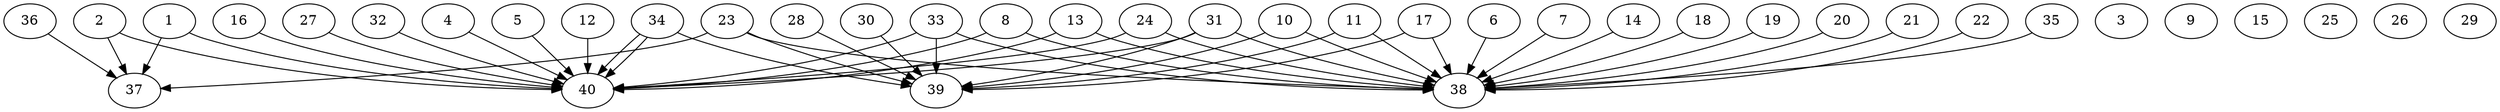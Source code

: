 // DAG automatically generated by daggen at Thu Oct  3 14:06:49 2019
// ./daggen --dot -n 40 --ccr 0.5 --fat 0.9 --regular 0.5 --density 0.6 --mindata 5242880 --maxdata 52428800 
digraph G {
  1 [size="45060096", alpha="0.13", expect_size="22530048"] 
  1 -> 37 [size ="22530048"]
  1 -> 40 [size ="22530048"]
  2 [size="44654592", alpha="0.10", expect_size="22327296"] 
  2 -> 37 [size ="22327296"]
  2 -> 40 [size ="22327296"]
  3 [size="48642048", alpha="0.20", expect_size="24321024"] 
  4 [size="65173504", alpha="0.10", expect_size="32586752"] 
  4 -> 40 [size ="32586752"]
  5 [size="63260672", alpha="0.18", expect_size="31630336"] 
  5 -> 40 [size ="31630336"]
  6 [size="68370432", alpha="0.02", expect_size="34185216"] 
  6 -> 38 [size ="34185216"]
  7 [size="45615104", alpha="0.13", expect_size="22807552"] 
  7 -> 38 [size ="22807552"]
  8 [size="66840576", alpha="0.13", expect_size="33420288"] 
  8 -> 38 [size ="33420288"]
  8 -> 40 [size ="33420288"]
  9 [size="38182912", alpha="0.09", expect_size="19091456"] 
  10 [size="98256896", alpha="0.06", expect_size="49128448"] 
  10 -> 38 [size ="49128448"]
  10 -> 39 [size ="49128448"]
  11 [size="19089408", alpha="0.03", expect_size="9544704"] 
  11 -> 38 [size ="9544704"]
  11 -> 39 [size ="9544704"]
  12 [size="82507776", alpha="0.00", expect_size="41253888"] 
  12 -> 40 [size ="41253888"]
  13 [size="36438016", alpha="0.12", expect_size="18219008"] 
  13 -> 38 [size ="18219008"]
  13 -> 40 [size ="18219008"]
  14 [size="34170880", alpha="0.02", expect_size="17085440"] 
  14 -> 38 [size ="17085440"]
  15 [size="81348608", alpha="0.06", expect_size="40674304"] 
  16 [size="72380416", alpha="0.14", expect_size="36190208"] 
  16 -> 40 [size ="36190208"]
  17 [size="79998976", alpha="0.12", expect_size="39999488"] 
  17 -> 38 [size ="39999488"]
  17 -> 39 [size ="39999488"]
  18 [size="47794176", alpha="0.18", expect_size="23897088"] 
  18 -> 38 [size ="23897088"]
  19 [size="13473792", alpha="0.17", expect_size="6736896"] 
  19 -> 38 [size ="6736896"]
  20 [size="55562240", alpha="0.08", expect_size="27781120"] 
  20 -> 38 [size ="27781120"]
  21 [size="83050496", alpha="0.06", expect_size="41525248"] 
  21 -> 38 [size ="41525248"]
  22 [size="96325632", alpha="0.11", expect_size="48162816"] 
  22 -> 38 [size ="48162816"]
  23 [size="98359296", alpha="0.04", expect_size="49179648"] 
  23 -> 37 [size ="49179648"]
  23 -> 38 [size ="49179648"]
  23 -> 39 [size ="49179648"]
  24 [size="62322688", alpha="0.09", expect_size="31161344"] 
  24 -> 38 [size ="31161344"]
  24 -> 40 [size ="31161344"]
  25 [size="72171520", alpha="0.05", expect_size="36085760"] 
  26 [size="98752512", alpha="0.13", expect_size="49376256"] 
  27 [size="70690816", alpha="0.09", expect_size="35345408"] 
  27 -> 40 [size ="35345408"]
  28 [size="32360448", alpha="0.17", expect_size="16180224"] 
  28 -> 39 [size ="16180224"]
  29 [size="24891392", alpha="0.11", expect_size="12445696"] 
  30 [size="104542208", alpha="0.03", expect_size="52271104"] 
  30 -> 39 [size ="52271104"]
  31 [size="45797376", alpha="0.17", expect_size="22898688"] 
  31 -> 38 [size ="22898688"]
  31 -> 39 [size ="22898688"]
  31 -> 40 [size ="22898688"]
  32 [size="71976960", alpha="0.06", expect_size="35988480"] 
  32 -> 40 [size ="35988480"]
  33 [size="28506112", alpha="0.01", expect_size="14253056"] 
  33 -> 38 [size ="14253056"]
  33 -> 39 [size ="14253056"]
  33 -> 40 [size ="14253056"]
  34 [size="47915008", alpha="0.01", expect_size="23957504"] 
  34 -> 39 [size ="23957504"]
  34 -> 40 [size ="23957504"]
  34 -> 40 [size ="23957504"]
  35 [size="90519552", alpha="0.16", expect_size="45259776"] 
  35 -> 38 [size ="45259776"]
  36 [size="20353024", alpha="0.04", expect_size="10176512"] 
  36 -> 37 [size ="10176512"]
  37 [size="84043776", alpha="0.06", expect_size="42021888"] 
  38 [size="33609728", alpha="0.17", expect_size="16804864"] 
  39 [size="19777536", alpha="0.08", expect_size="9888768"] 
  40 [size="70244352", alpha="0.09", expect_size="35122176"] 
}
